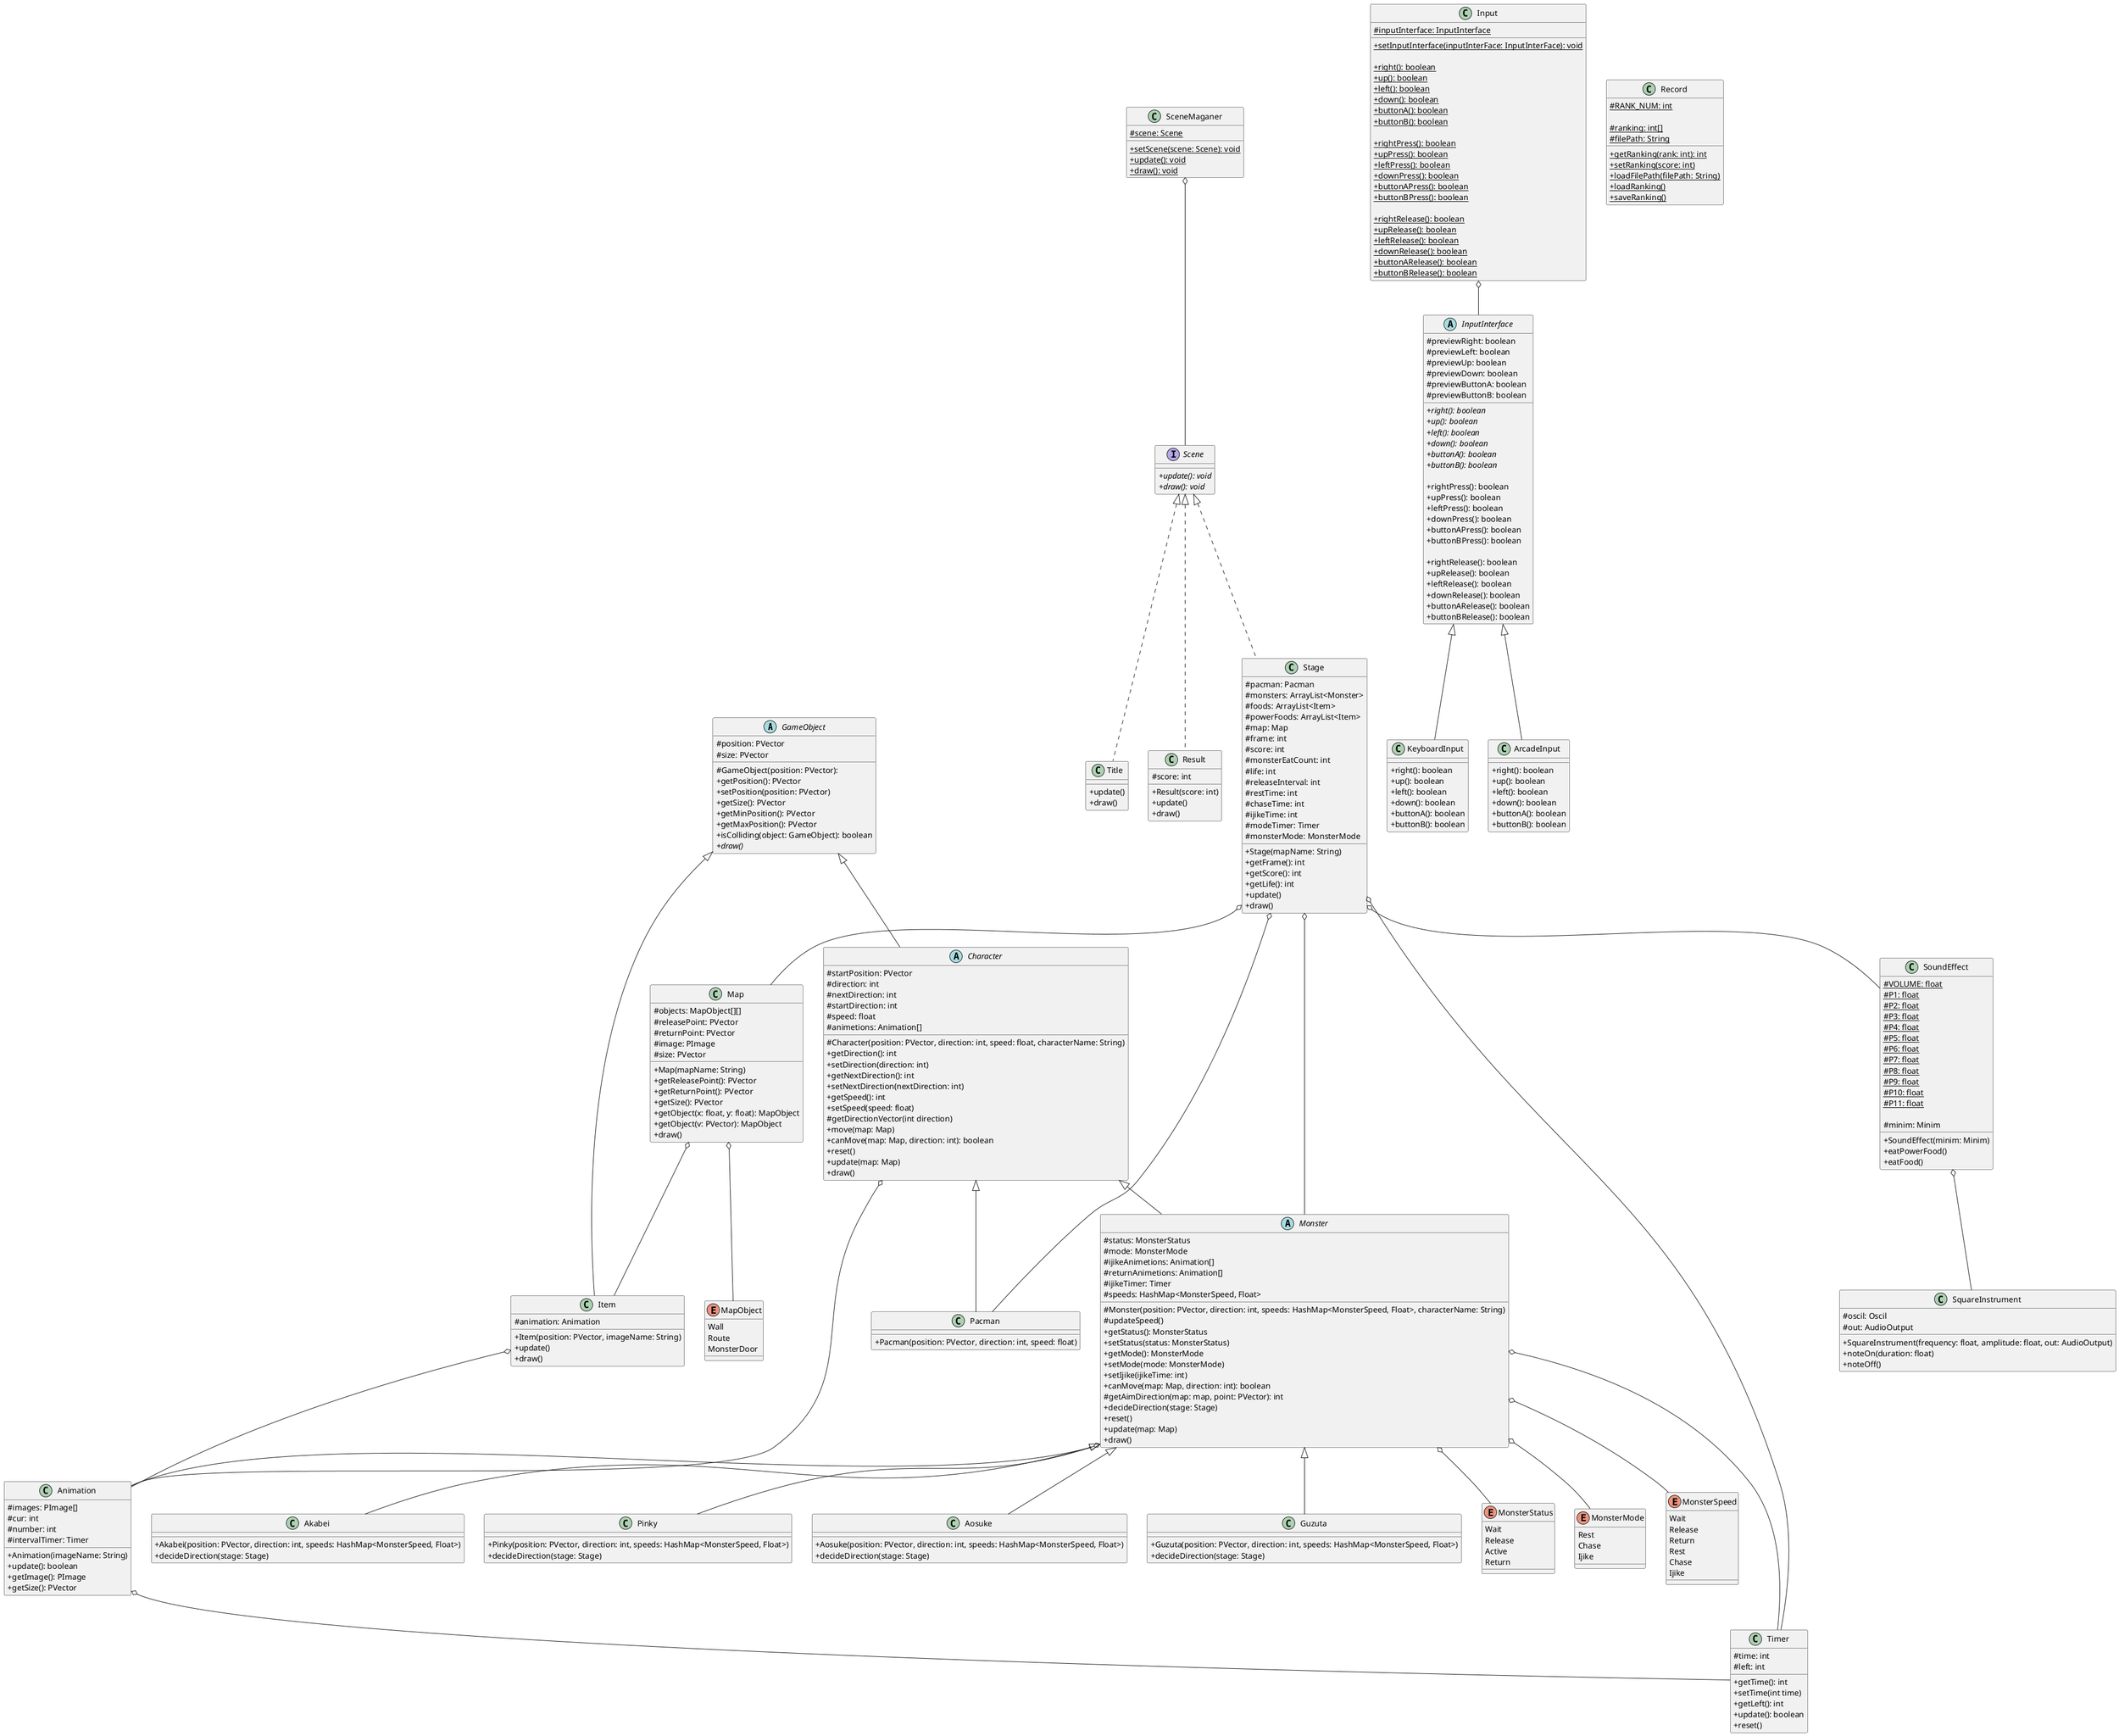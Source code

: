 @startuml pacman

skinparam Shadowing false
skinparam classAttributeIconSize 0

GameObject <|-- Character
GameObject <|-- Item

Character <|-- Pacman
Character <|-- Monster
Character o-- Animation

Monster <|-- Akabei
Monster <|-- Pinky
Monster <|-- Aosuke
Monster <|-- Guzuta
Monster o-- MonsterStatus
Monster o-- MonsterMode
Monster o-- MonsterSpeed
Monster o-- Animation
Monster o-- Timer

Map o-- Item
Map o-- MapObject

Item o-- Animation

Animation o-- Timer

SceneMaganer o-- Scene
Scene <|.. Title
Scene <|.. Stage
Scene <|.. Result

Stage o-- Pacman
Stage o-- Monster
Stage o-- Map
Stage o-- Timer
Stage o-- SoundEffect

SoundEffect o-- SquareInstrument

Input o-- InputInterface
InputInterface <|-- KeyboardInput
InputInterface <|-- ArcadeInput

abstract class GameObject {
    # position: PVector
    # size: PVector

    # GameObject(position: PVector):
    + getPosition(): PVector
    + setPosition(position: PVector)
    + getSize(): PVector
    + getMinPosition(): PVector
    + getMaxPosition(): PVector
    + isColliding(object: GameObject): boolean
    + {abstract} draw()
}

abstract class Character {
    # startPosition: PVector
    # direction: int
    # nextDirection: int
    # startDirection: int
    # speed: float
    # animetions: Animation[]

    # Character(position: PVector, direction: int, speed: float, characterName: String)
    + getDirection(): int
    + setDirection(direction: int)
    + getNextDirection(): int
    + setNextDirection(nextDirection: int)
    + getSpeed(): int
    + setSpeed(speed: float)
    # getDirectionVector(int direction)
    + move(map: Map)
    + canMove(map: Map, direction: int): boolean
    + reset()
    + update(map: Map)
    + draw()
}

class Pacman {
    + Pacman(position: PVector, direction: int, speed: float)
}

abstract class Monster {
    # status: MonsterStatus
    # mode: MonsterMode
    # ijikeAnimetions: Animation[]
    # returnAnimetions: Animation[]
    # ijikeTimer: Timer
    # speeds: HashMap<MonsterSpeed, Float>

    # Monster(position: PVector, direction: int, speeds: HashMap<MonsterSpeed, Float>, characterName: String)
    # updateSpeed()
    + getStatus(): MonsterStatus
    + setStatus(status: MonsterStatus)
    + getMode(): MonsterMode
    + setMode(mode: MonsterMode)
    + setIjike(ijikeTime: int)
    + canMove(map: Map, direction: int): boolean
    # getAimDirection(map: map, point: PVector): int
    + decideDirection(stage: Stage)
    + reset()
    + update(map: Map)
    + draw()
}

enum MonsterStatus {
    Wait
    Release
    Active
    Return
}

enum MonsterMode {
    Rest
    Chase
    Ijike
}

enum MonsterSpeed {
    Wait
    Release
    Return
    Rest
    Chase
    Ijike
}

class Akabei {
    + Akabei(position: PVector, direction: int, speeds: HashMap<MonsterSpeed, Float>)
    + decideDirection(stage: Stage)
}

class Pinky {
    + Pinky(position: PVector, direction: int, speeds: HashMap<MonsterSpeed, Float>)
    + decideDirection(stage: Stage)
}

class Aosuke {
    + Aosuke(position: PVector, direction: int, speeds: HashMap<MonsterSpeed, Float>)
    + decideDirection(stage: Stage)
}

class Guzuta {
    + Guzuta(position: PVector, direction: int, speeds: HashMap<MonsterSpeed, Float>)
    + decideDirection(stage: Stage)
}

class Map {
    # objects: MapObject[][]
    # releasePoint: PVector
    # returnPoint: PVector
    # image: PImage
    # size: PVector

    + Map(mapName: String)
    + getReleasePoint(): PVector
    + getReturnPoint(): PVector
    + getSize(): PVector
    + getObject(x: float, y: float): MapObject
    + getObject(v: PVector): MapObject
    + draw()
}

enum MapObject {
    Wall
    Route
    MonsterDoor
}

class Item {
    # animation: Animation

    + Item(position: PVector, imageName: String)
    + update()
    + draw()
}

class Animation {
    # images: PImage[]
    # cur: int
    # number: int
    # intervalTimer: Timer

    + Animation(imageName: String)
    + update(): boolean
    + getImage(): PImage
    + getSize(): PVector
}

class Timer {
    # time: int
    # left: int

    + getTime(): int
    + setTime(int time)
    + getLeft(): int
    + update(): boolean
    + reset()
}

interface Scene {
    + {abstract} update(): void
    + {abstract} draw(): void
}

class SceneMaganer {
    # {static} scene: Scene

    + {static} setScene(scene: Scene): void
    + {static} update(): void
    + {static} draw(): void
}

class Stage {
    # pacman: Pacman
    # monsters: ArrayList<Monster>
    # foods: ArrayList<Item>
    # powerFoods: ArrayList<Item>
    # map: Map
    # frame: int
    # score: int
    # monsterEatCount: int
    # life: int
    # releaseInterval: int
    # restTime: int
    # chaseTime: int
    # ijikeTime: int
    # modeTimer: Timer
    # monsterMode: MonsterMode

    + Stage(mapName: String)
    + getFrame(): int
    + getScore(): int
    + getLife(): int
    + update()
    + draw()
}

class Title {
    + update()
    + draw()
}

class Result {
    # score: int

    + Result(score: int)
    + update()
    + draw()
}

class SoundEffect {
    # {static} VOLUME: float
    # {static} P1: float
    # {static} P2: float
    # {static} P3: float
    # {static} P4: float
    # {static} P5: float
    # {static} P6: float
    # {static} P7: float
    # {static} P8: float
    # {static} P9: float
    # {static} P10: float
    # {static} P11: float

    # minim: Minim

    + SoundEffect(minim: Minim)
    + eatPowerFood()
    + eatFood()
}

class SquareInstrument {
    # oscil: Oscil
    # out: AudioOutput

    + SquareInstrument(frequency: float, amplitude: float, out: AudioOutput)
    + noteOn(duration: float)
    + noteOff()
}

abstract class InputInterface {
    # previewRight: boolean
    # previewLeft: boolean
    # previewUp: boolean
    # previewDown: boolean
    # previewButtonA: boolean
    # previewButtonB: boolean

    + {abstract} right(): boolean
    + {abstract} up(): boolean
    + {abstract} left(): boolean
    + {abstract} down(): boolean
    + {abstract} buttonA(): boolean
    + {abstract} buttonB(): boolean

    + rightPress(): boolean
    + upPress(): boolean
    + leftPress(): boolean
    + downPress(): boolean
    + buttonAPress(): boolean
    + buttonBPress(): boolean

    + rightRelease(): boolean
    + upRelease(): boolean
    + leftRelease(): boolean
    + downRelease(): boolean
    + buttonARelease(): boolean
    + buttonBRelease(): boolean
}

class KeyboardInput {
    + right(): boolean
    + up(): boolean
    + left(): boolean
    + down(): boolean
    + buttonA(): boolean
    + buttonB(): boolean
}

class ArcadeInput {
    + right(): boolean
    + up(): boolean
    + left(): boolean
    + down(): boolean
    + buttonA(): boolean
    + buttonB(): boolean
}

class Input {
    # {static} inputInterface: InputInterface

    + {static} setInputInterface(inputInterFace: InputInterFace): void

    + {static} right(): boolean
    + {static} up(): boolean
    + {static} left(): boolean
    + {static} down(): boolean
    + {static} buttonA(): boolean
    + {static} buttonB(): boolean

    + {static} rightPress(): boolean
    + {static} upPress(): boolean
    + {static} leftPress(): boolean
    + {static} downPress(): boolean
    + {static} buttonAPress(): boolean
    + {static} buttonBPress(): boolean

    + {static} rightRelease(): boolean
    + {static} upRelease(): boolean
    + {static} leftRelease(): boolean
    + {static} downRelease(): boolean
    + {static} buttonARelease(): boolean
    + {static} buttonBRelease(): boolean
}

class Record {
    # {static} RANK_NUM: int

    # {static} ranking: int[]
    # {static} filePath: String

    + {static} getRanking(rank: int): int
    + {static} setRanking(score: int)
    + {static} loadFilePath(filePath: String)
    + {static} loadRanking()
    + {static} saveRanking()
}

@enduml
